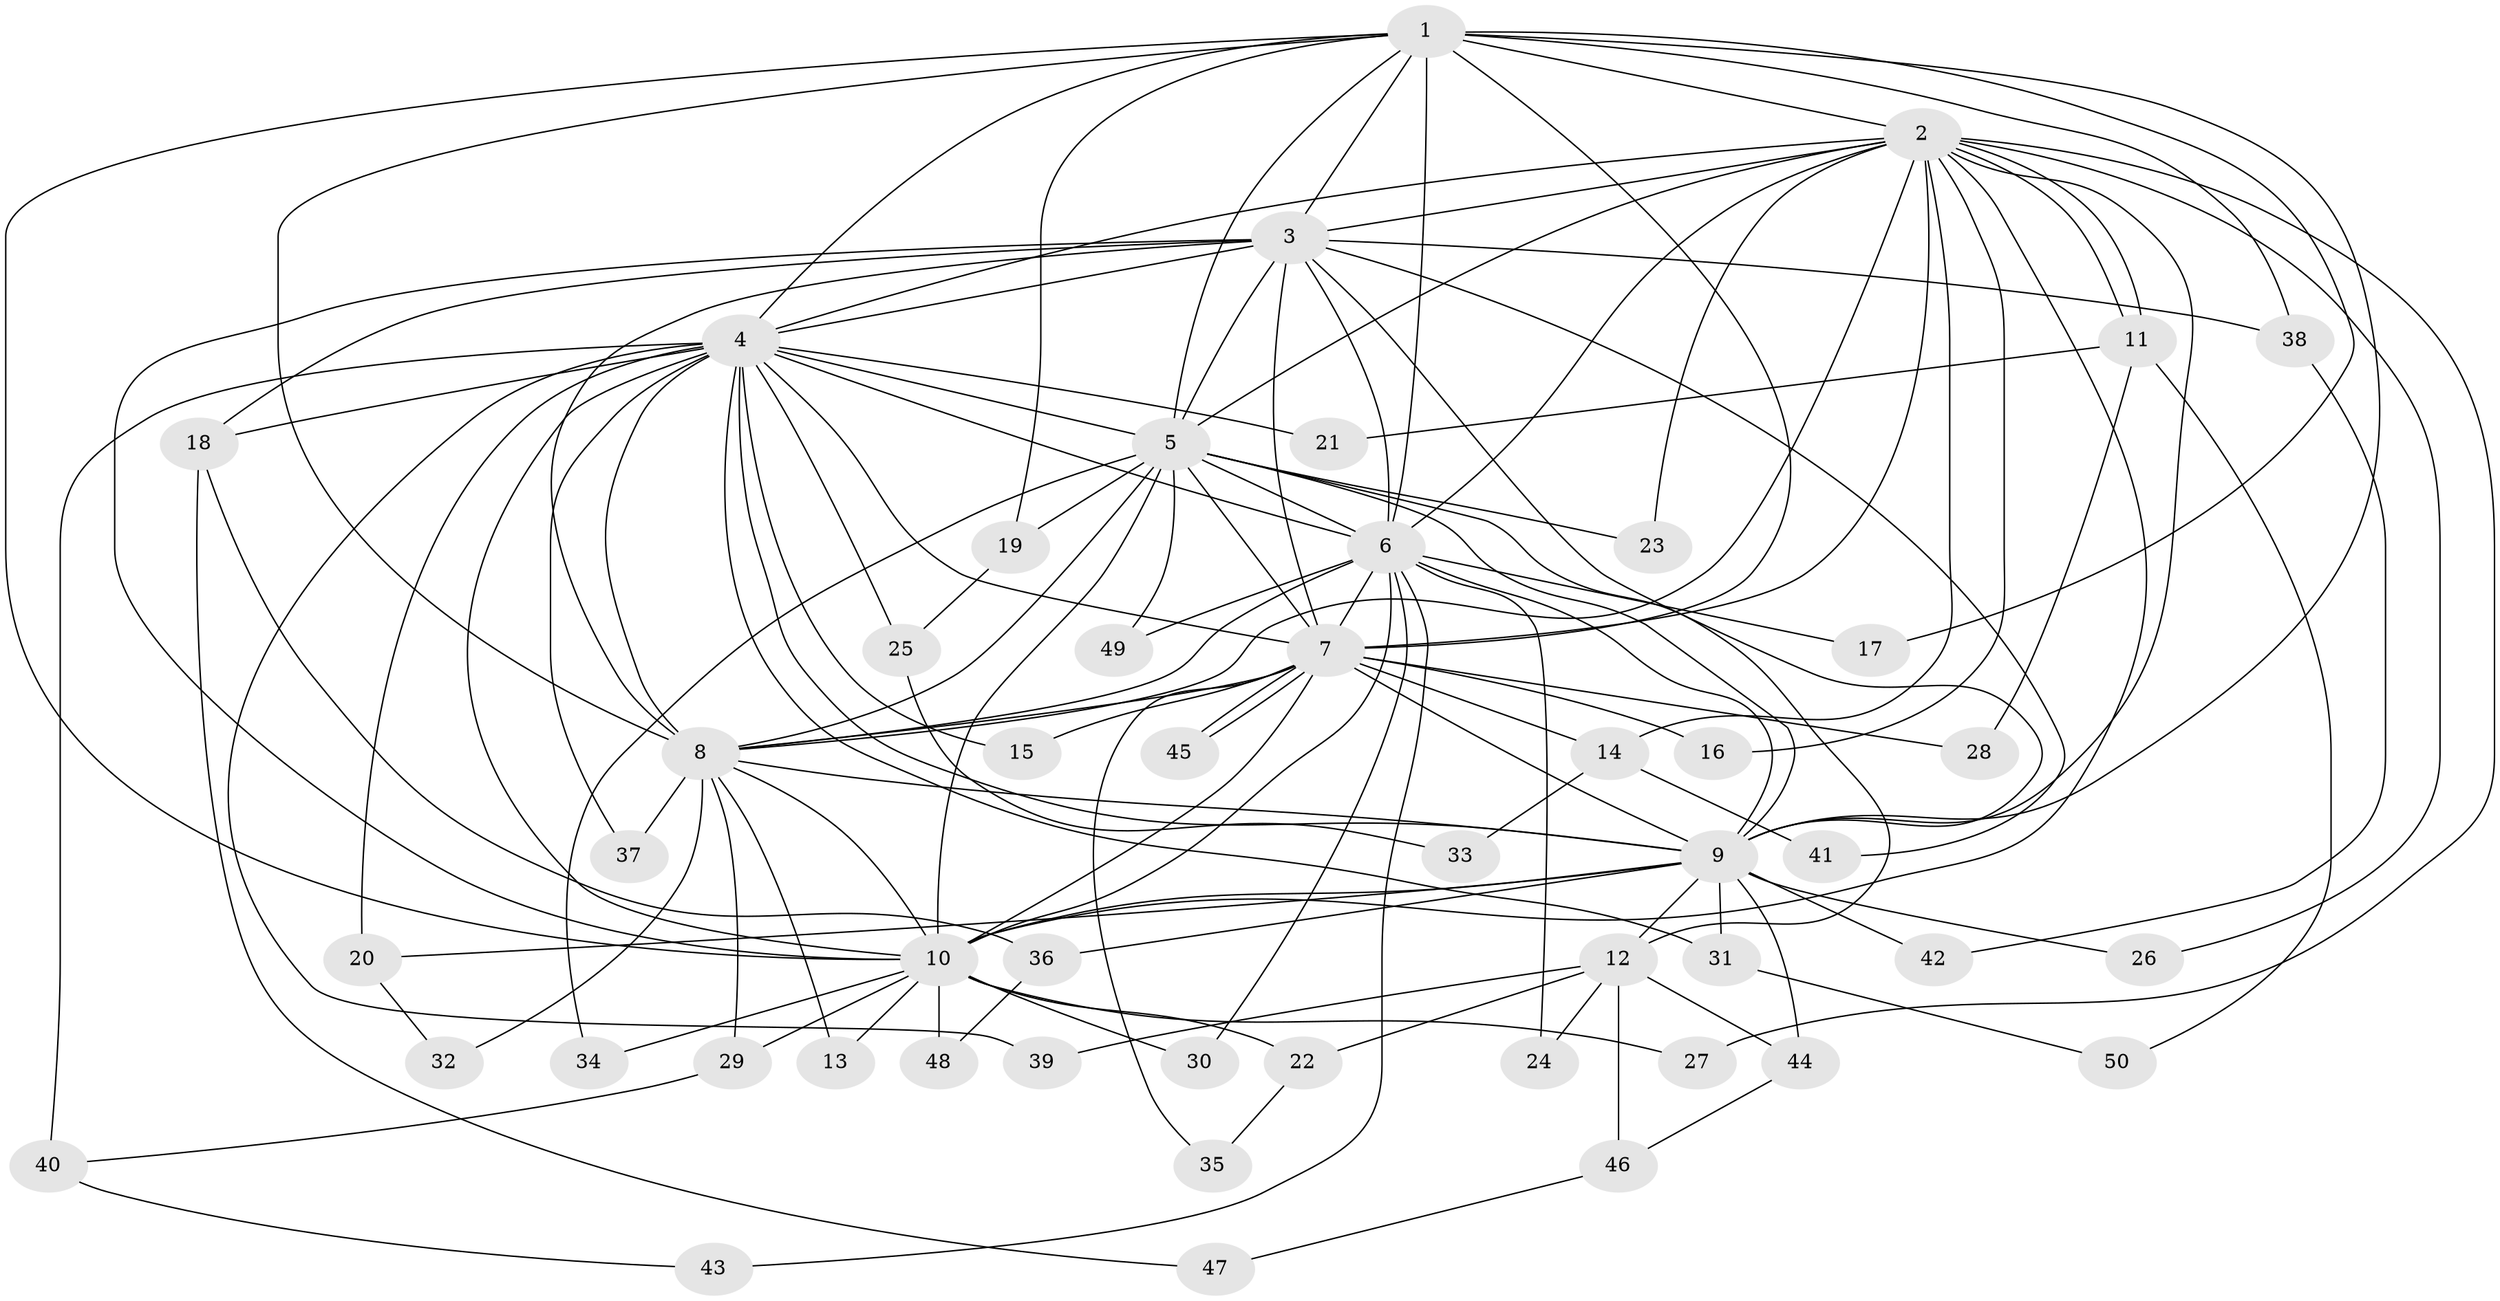 // coarse degree distribution, {9: 0.02857142857142857, 15: 0.02857142857142857, 14: 0.02857142857142857, 16: 0.02857142857142857, 12: 0.02857142857142857, 11: 0.02857142857142857, 10: 0.02857142857142857, 19: 0.02857142857142857, 5: 0.02857142857142857, 6: 0.02857142857142857, 2: 0.5142857142857142, 4: 0.05714285714285714, 3: 0.14285714285714285}
// Generated by graph-tools (version 1.1) at 2025/51/02/27/25 19:51:46]
// undirected, 50 vertices, 125 edges
graph export_dot {
graph [start="1"]
  node [color=gray90,style=filled];
  1;
  2;
  3;
  4;
  5;
  6;
  7;
  8;
  9;
  10;
  11;
  12;
  13;
  14;
  15;
  16;
  17;
  18;
  19;
  20;
  21;
  22;
  23;
  24;
  25;
  26;
  27;
  28;
  29;
  30;
  31;
  32;
  33;
  34;
  35;
  36;
  37;
  38;
  39;
  40;
  41;
  42;
  43;
  44;
  45;
  46;
  47;
  48;
  49;
  50;
  1 -- 2;
  1 -- 3;
  1 -- 4;
  1 -- 5;
  1 -- 6;
  1 -- 7;
  1 -- 8;
  1 -- 9;
  1 -- 10;
  1 -- 17;
  1 -- 19;
  1 -- 38;
  2 -- 3;
  2 -- 4;
  2 -- 5;
  2 -- 6;
  2 -- 7;
  2 -- 8;
  2 -- 9;
  2 -- 10;
  2 -- 11;
  2 -- 11;
  2 -- 14;
  2 -- 16;
  2 -- 23;
  2 -- 26;
  2 -- 27;
  3 -- 4;
  3 -- 5;
  3 -- 6;
  3 -- 7;
  3 -- 8;
  3 -- 9;
  3 -- 10;
  3 -- 18;
  3 -- 38;
  3 -- 41;
  4 -- 5;
  4 -- 6;
  4 -- 7;
  4 -- 8;
  4 -- 9;
  4 -- 10;
  4 -- 15;
  4 -- 18;
  4 -- 20;
  4 -- 21;
  4 -- 25;
  4 -- 31;
  4 -- 37;
  4 -- 39;
  4 -- 40;
  5 -- 6;
  5 -- 7;
  5 -- 8;
  5 -- 9;
  5 -- 10;
  5 -- 12;
  5 -- 19;
  5 -- 23;
  5 -- 34;
  5 -- 49;
  6 -- 7;
  6 -- 8;
  6 -- 9;
  6 -- 10;
  6 -- 17;
  6 -- 24;
  6 -- 30;
  6 -- 43;
  6 -- 49;
  7 -- 8;
  7 -- 9;
  7 -- 10;
  7 -- 14;
  7 -- 15;
  7 -- 16;
  7 -- 28;
  7 -- 35;
  7 -- 45;
  7 -- 45;
  8 -- 9;
  8 -- 10;
  8 -- 13;
  8 -- 29;
  8 -- 32;
  8 -- 37;
  9 -- 10;
  9 -- 12;
  9 -- 20;
  9 -- 26;
  9 -- 31;
  9 -- 36;
  9 -- 42;
  9 -- 44;
  10 -- 13;
  10 -- 22;
  10 -- 27;
  10 -- 29;
  10 -- 30;
  10 -- 34;
  10 -- 48;
  11 -- 21;
  11 -- 28;
  11 -- 50;
  12 -- 22;
  12 -- 24;
  12 -- 39;
  12 -- 44;
  12 -- 46;
  14 -- 33;
  14 -- 41;
  18 -- 36;
  18 -- 47;
  19 -- 25;
  20 -- 32;
  22 -- 35;
  25 -- 33;
  29 -- 40;
  31 -- 50;
  36 -- 48;
  38 -- 42;
  40 -- 43;
  44 -- 46;
  46 -- 47;
}

